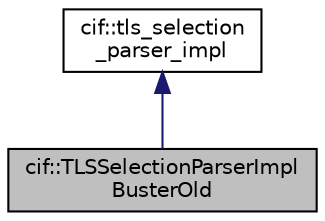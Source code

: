 digraph "cif::TLSSelectionParserImplBusterOld"
{
  edge [fontname="Helvetica",fontsize="10",labelfontname="Helvetica",labelfontsize="10"];
  node [fontname="Helvetica",fontsize="10",shape=record];
  Node0 [label="cif::TLSSelectionParserImpl\lBusterOld",height=0.2,width=0.4,color="black", fillcolor="grey75", style="filled", fontcolor="black"];
  Node1 -> Node0 [dir="back",color="midnightblue",fontsize="10",style="solid",fontname="Helvetica"];
  Node1 [label="cif::tls_selection\l_parser_impl",height=0.2,width=0.4,color="black", fillcolor="white", style="filled",URL="$classcif_1_1tls__selection__parser__impl.html"];
}
